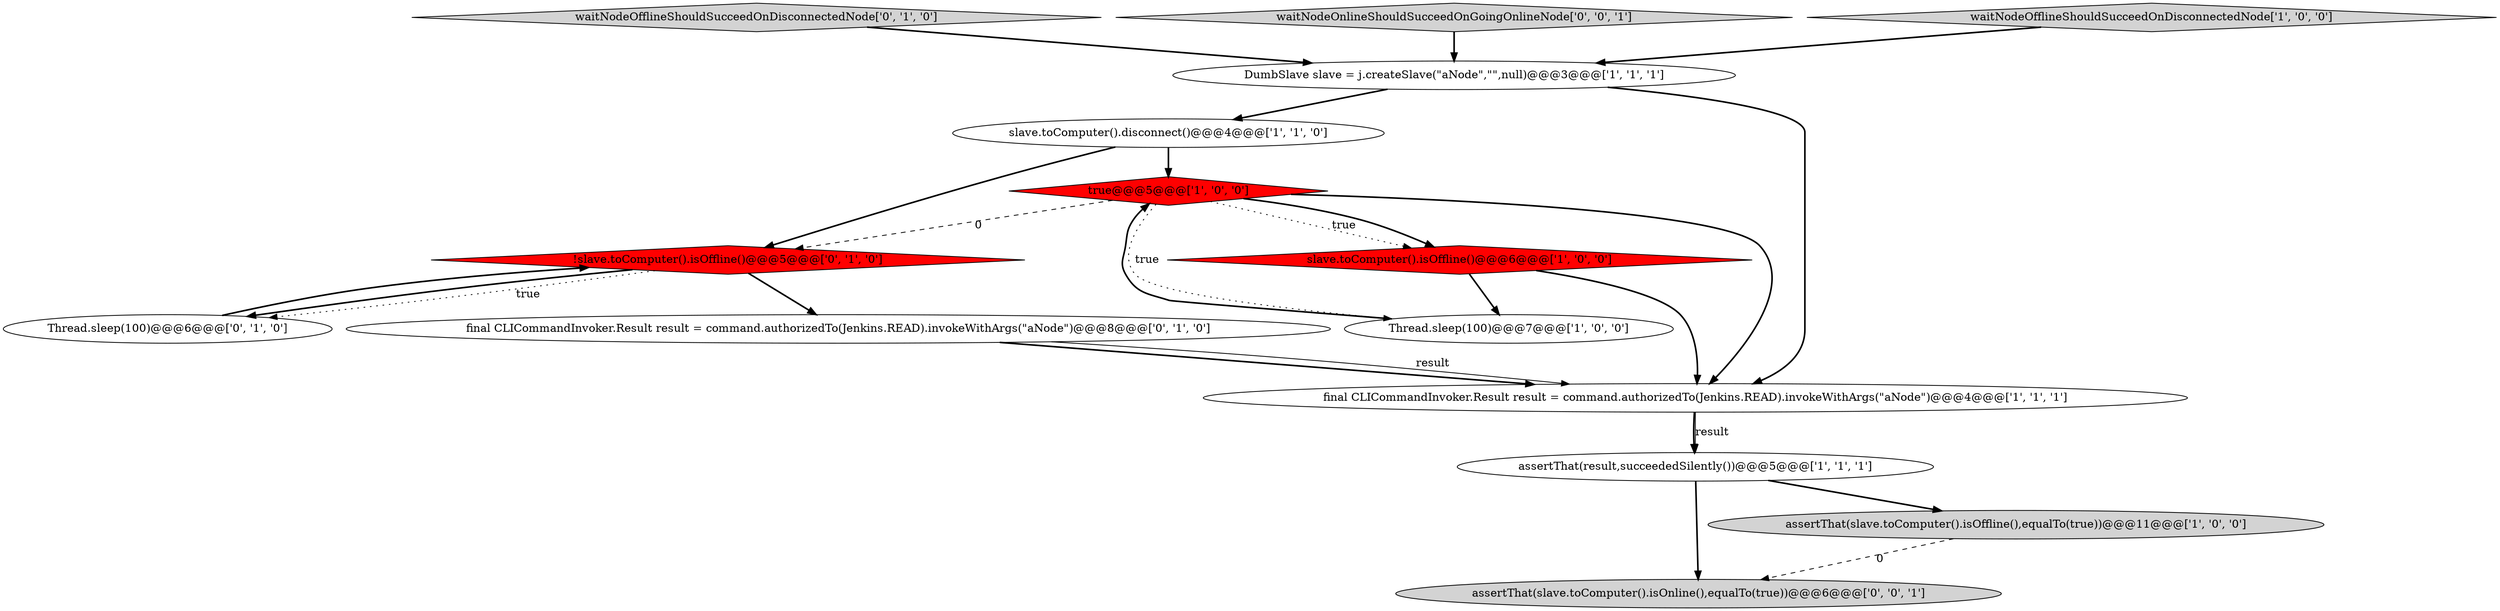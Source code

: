 digraph {
12 [style = filled, label = "waitNodeOfflineShouldSucceedOnDisconnectedNode['0', '1', '0']", fillcolor = lightgray, shape = diamond image = "AAA0AAABBB2BBB"];
13 [style = filled, label = "assertThat(slave.toComputer().isOnline(),equalTo(true))@@@6@@@['0', '0', '1']", fillcolor = lightgray, shape = ellipse image = "AAA0AAABBB3BBB"];
4 [style = filled, label = "final CLICommandInvoker.Result result = command.authorizedTo(Jenkins.READ).invokeWithArgs(\"aNode\")@@@4@@@['1', '1', '1']", fillcolor = white, shape = ellipse image = "AAA0AAABBB1BBB"];
8 [style = filled, label = "assertThat(result,succeededSilently())@@@5@@@['1', '1', '1']", fillcolor = white, shape = ellipse image = "AAA0AAABBB1BBB"];
14 [style = filled, label = "waitNodeOnlineShouldSucceedOnGoingOnlineNode['0', '0', '1']", fillcolor = lightgray, shape = diamond image = "AAA0AAABBB3BBB"];
0 [style = filled, label = "Thread.sleep(100)@@@7@@@['1', '0', '0']", fillcolor = white, shape = ellipse image = "AAA0AAABBB1BBB"];
2 [style = filled, label = "slave.toComputer().isOffline()@@@6@@@['1', '0', '0']", fillcolor = red, shape = diamond image = "AAA1AAABBB1BBB"];
3 [style = filled, label = "waitNodeOfflineShouldSucceedOnDisconnectedNode['1', '0', '0']", fillcolor = lightgray, shape = diamond image = "AAA0AAABBB1BBB"];
1 [style = filled, label = "assertThat(slave.toComputer().isOffline(),equalTo(true))@@@11@@@['1', '0', '0']", fillcolor = lightgray, shape = ellipse image = "AAA0AAABBB1BBB"];
5 [style = filled, label = "DumbSlave slave = j.createSlave(\"aNode\",\"\",null)@@@3@@@['1', '1', '1']", fillcolor = white, shape = ellipse image = "AAA0AAABBB1BBB"];
6 [style = filled, label = "slave.toComputer().disconnect()@@@4@@@['1', '1', '0']", fillcolor = white, shape = ellipse image = "AAA0AAABBB1BBB"];
11 [style = filled, label = "final CLICommandInvoker.Result result = command.authorizedTo(Jenkins.READ).invokeWithArgs(\"aNode\")@@@8@@@['0', '1', '0']", fillcolor = white, shape = ellipse image = "AAA0AAABBB2BBB"];
10 [style = filled, label = "Thread.sleep(100)@@@6@@@['0', '1', '0']", fillcolor = white, shape = ellipse image = "AAA0AAABBB2BBB"];
9 [style = filled, label = "!slave.toComputer().isOffline()@@@5@@@['0', '1', '0']", fillcolor = red, shape = diamond image = "AAA1AAABBB2BBB"];
7 [style = filled, label = "true@@@5@@@['1', '0', '0']", fillcolor = red, shape = diamond image = "AAA1AAABBB1BBB"];
7->2 [style = dotted, label="true"];
9->11 [style = bold, label=""];
12->5 [style = bold, label=""];
11->4 [style = bold, label=""];
11->4 [style = solid, label="result"];
7->4 [style = bold, label=""];
9->10 [style = bold, label=""];
7->0 [style = dotted, label="true"];
2->4 [style = bold, label=""];
0->7 [style = bold, label=""];
1->13 [style = dashed, label="0"];
8->1 [style = bold, label=""];
3->5 [style = bold, label=""];
2->0 [style = bold, label=""];
5->6 [style = bold, label=""];
7->9 [style = dashed, label="0"];
7->2 [style = bold, label=""];
5->4 [style = bold, label=""];
4->8 [style = bold, label=""];
10->9 [style = bold, label=""];
4->8 [style = solid, label="result"];
6->9 [style = bold, label=""];
6->7 [style = bold, label=""];
9->10 [style = dotted, label="true"];
8->13 [style = bold, label=""];
14->5 [style = bold, label=""];
}
